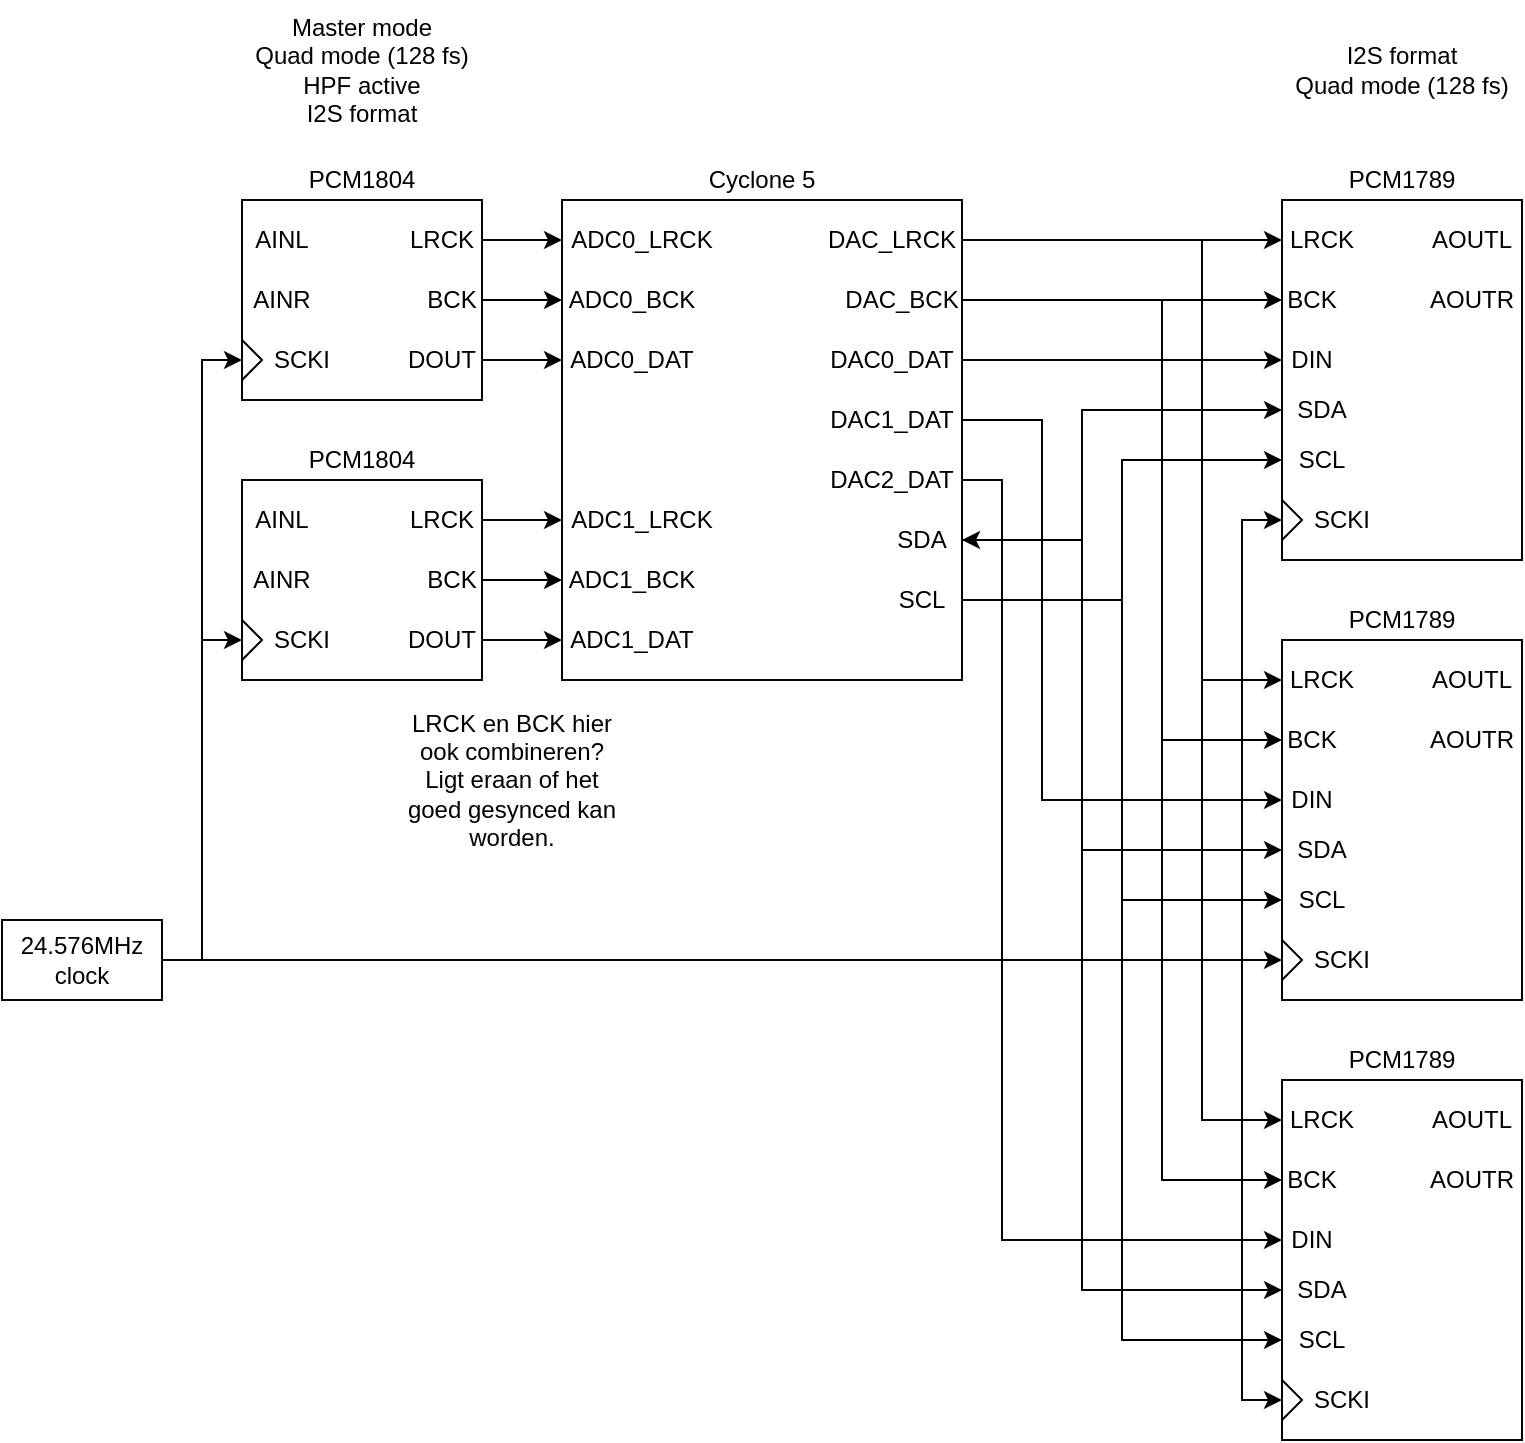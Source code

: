 <mxfile version="15.2.7" type="device"><diagram id="p92lw3P2E4ufOgVEMd1G" name="Page-1"><mxGraphModel dx="1292" dy="746" grid="1" gridSize="10" guides="1" tooltips="1" connect="1" arrows="1" fold="1" page="1" pageScale="1" pageWidth="1169" pageHeight="1654" math="0" shadow="0"><root><mxCell id="0"/><mxCell id="1" parent="0"/><mxCell id="anMJLh459ygj1N4UwhGa-28" style="edgeStyle=orthogonalEdgeStyle;rounded=0;orthogonalLoop=1;jettySize=auto;html=1;exitX=1;exitY=0.5;exitDx=0;exitDy=0;entryX=0;entryY=0.5;entryDx=0;entryDy=0;" edge="1" parent="1" source="anMJLh459ygj1N4UwhGa-11" target="anMJLh459ygj1N4UwhGa-25"><mxGeometry relative="1" as="geometry"/></mxCell><mxCell id="anMJLh459ygj1N4UwhGa-29" style="edgeStyle=orthogonalEdgeStyle;rounded=0;orthogonalLoop=1;jettySize=auto;html=1;exitX=1;exitY=0.5;exitDx=0;exitDy=0;entryX=0;entryY=0.5;entryDx=0;entryDy=0;" edge="1" parent="1" source="anMJLh459ygj1N4UwhGa-12" target="anMJLh459ygj1N4UwhGa-26"><mxGeometry relative="1" as="geometry"/></mxCell><mxCell id="anMJLh459ygj1N4UwhGa-30" style="edgeStyle=orthogonalEdgeStyle;rounded=0;orthogonalLoop=1;jettySize=auto;html=1;exitX=1;exitY=0.5;exitDx=0;exitDy=0;entryX=0;entryY=0.5;entryDx=0;entryDy=0;" edge="1" parent="1" source="anMJLh459ygj1N4UwhGa-13" target="anMJLh459ygj1N4UwhGa-27"><mxGeometry relative="1" as="geometry"/></mxCell><mxCell id="anMJLh459ygj1N4UwhGa-22" style="edgeStyle=orthogonalEdgeStyle;rounded=0;orthogonalLoop=1;jettySize=auto;html=1;exitX=1;exitY=0.5;exitDx=0;exitDy=0;entryX=0;entryY=0.5;entryDx=0;entryDy=0;" edge="1" parent="1" source="anMJLh459ygj1N4UwhGa-19" target="anMJLh459ygj1N4UwhGa-6"><mxGeometry relative="1" as="geometry"/></mxCell><mxCell id="anMJLh459ygj1N4UwhGa-23" style="edgeStyle=orthogonalEdgeStyle;rounded=0;orthogonalLoop=1;jettySize=auto;html=1;exitX=1;exitY=0.5;exitDx=0;exitDy=0;entryX=0;entryY=0.5;entryDx=0;entryDy=0;" edge="1" parent="1" source="anMJLh459ygj1N4UwhGa-20" target="anMJLh459ygj1N4UwhGa-7"><mxGeometry relative="1" as="geometry"/></mxCell><mxCell id="anMJLh459ygj1N4UwhGa-24" style="edgeStyle=orthogonalEdgeStyle;rounded=0;orthogonalLoop=1;jettySize=auto;html=1;exitX=1;exitY=0.5;exitDx=0;exitDy=0;entryX=0;entryY=0.5;entryDx=0;entryDy=0;" edge="1" parent="1" source="anMJLh459ygj1N4UwhGa-21" target="anMJLh459ygj1N4UwhGa-8"><mxGeometry relative="1" as="geometry"/></mxCell><mxCell id="anMJLh459ygj1N4UwhGa-33" style="edgeStyle=orthogonalEdgeStyle;rounded=0;orthogonalLoop=1;jettySize=auto;html=1;exitX=1;exitY=0.5;exitDx=0;exitDy=0;entryX=0;entryY=0.5;entryDx=0;entryDy=0;" edge="1" parent="1" source="anMJLh459ygj1N4UwhGa-31" target="anMJLh459ygj1N4UwhGa-14"><mxGeometry relative="1" as="geometry"><Array as="points"><mxPoint x="300" y="640"/><mxPoint x="300" y="340"/></Array></mxGeometry></mxCell><mxCell id="anMJLh459ygj1N4UwhGa-85" style="edgeStyle=orthogonalEdgeStyle;rounded=0;orthogonalLoop=1;jettySize=auto;html=1;exitX=1;exitY=0.5;exitDx=0;exitDy=0;entryX=0;entryY=0.5;entryDx=0;entryDy=0;startArrow=none;startFill=0;" edge="1" parent="1" source="anMJLh459ygj1N4UwhGa-31" target="anMJLh459ygj1N4UwhGa-74"><mxGeometry relative="1" as="geometry"/></mxCell><mxCell id="anMJLh459ygj1N4UwhGa-96" style="edgeStyle=orthogonalEdgeStyle;rounded=0;orthogonalLoop=1;jettySize=auto;html=1;exitX=1;exitY=0.5;exitDx=0;exitDy=0;entryX=0;entryY=0.5;entryDx=0;entryDy=0;startArrow=none;startFill=0;" edge="1" parent="1" source="anMJLh459ygj1N4UwhGa-31" target="anMJLh459ygj1N4UwhGa-63"><mxGeometry relative="1" as="geometry"><Array as="points"><mxPoint x="820" y="640"/><mxPoint x="820" y="860"/></Array></mxGeometry></mxCell><mxCell id="anMJLh459ygj1N4UwhGa-97" style="edgeStyle=orthogonalEdgeStyle;rounded=0;orthogonalLoop=1;jettySize=auto;html=1;exitX=1;exitY=0.5;exitDx=0;exitDy=0;entryX=0;entryY=0.5;entryDx=0;entryDy=0;startArrow=none;startFill=0;" edge="1" parent="1" source="anMJLh459ygj1N4UwhGa-31" target="anMJLh459ygj1N4UwhGa-52"><mxGeometry relative="1" as="geometry"/></mxCell><mxCell id="anMJLh459ygj1N4UwhGa-98" style="edgeStyle=orthogonalEdgeStyle;rounded=0;orthogonalLoop=1;jettySize=auto;html=1;exitX=1;exitY=0.5;exitDx=0;exitDy=0;entryX=0;entryY=0.5;entryDx=0;entryDy=0;startArrow=none;startFill=0;" edge="1" parent="1" source="anMJLh459ygj1N4UwhGa-31" target="anMJLh459ygj1N4UwhGa-9"><mxGeometry relative="1" as="geometry"><Array as="points"><mxPoint x="820" y="640"/><mxPoint x="820" y="420"/></Array></mxGeometry></mxCell><mxCell id="anMJLh459ygj1N4UwhGa-31" value="24.576MHz clock" style="rounded=0;whiteSpace=wrap;html=1;align=center;" vertex="1" parent="1"><mxGeometry x="200" y="620" width="80" height="40" as="geometry"/></mxCell><mxCell id="anMJLh459ygj1N4UwhGa-38" style="edgeStyle=orthogonalEdgeStyle;rounded=0;orthogonalLoop=1;jettySize=auto;html=1;exitX=1;exitY=0.5;exitDx=0;exitDy=0;entryX=0;entryY=0.5;entryDx=0;entryDy=0;startArrow=classic;startFill=1;" edge="1" parent="1" source="anMJLh459ygj1N4UwhGa-36" target="anMJLh459ygj1N4UwhGa-34"><mxGeometry relative="1" as="geometry"><Array as="points"><mxPoint x="740" y="430"/><mxPoint x="740" y="365"/></Array></mxGeometry></mxCell><mxCell id="anMJLh459ygj1N4UwhGa-39" style="edgeStyle=orthogonalEdgeStyle;rounded=0;orthogonalLoop=1;jettySize=auto;html=1;exitX=1;exitY=0.5;exitDx=0;exitDy=0;entryX=0;entryY=0.5;entryDx=0;entryDy=0;" edge="1" parent="1" source="anMJLh459ygj1N4UwhGa-37" target="anMJLh459ygj1N4UwhGa-35"><mxGeometry relative="1" as="geometry"><Array as="points"><mxPoint x="760" y="460"/><mxPoint x="760" y="390"/></Array></mxGeometry></mxCell><mxCell id="anMJLh459ygj1N4UwhGa-42" value="" style="group" vertex="1" connectable="0" parent="1"><mxGeometry x="320" y="240" width="120" height="120" as="geometry"/></mxCell><mxCell id="anMJLh459ygj1N4UwhGa-1" value="" style="rounded=0;whiteSpace=wrap;html=1;" vertex="1" parent="anMJLh459ygj1N4UwhGa-42"><mxGeometry y="20" width="120" height="100" as="geometry"/></mxCell><mxCell id="anMJLh459ygj1N4UwhGa-2" value="PCM1804" style="text;html=1;strokeColor=none;fillColor=none;align=center;verticalAlign=middle;whiteSpace=wrap;rounded=0;" vertex="1" parent="anMJLh459ygj1N4UwhGa-42"><mxGeometry x="25" width="70" height="20" as="geometry"/></mxCell><mxCell id="anMJLh459ygj1N4UwhGa-11" value="LRCK" style="text;html=1;strokeColor=none;fillColor=none;align=center;verticalAlign=middle;whiteSpace=wrap;rounded=0;" vertex="1" parent="anMJLh459ygj1N4UwhGa-42"><mxGeometry x="80" y="30" width="40" height="20" as="geometry"/></mxCell><mxCell id="anMJLh459ygj1N4UwhGa-12" value="BCK" style="text;html=1;strokeColor=none;fillColor=none;align=center;verticalAlign=middle;whiteSpace=wrap;rounded=0;" vertex="1" parent="anMJLh459ygj1N4UwhGa-42"><mxGeometry x="90" y="60" width="30" height="20" as="geometry"/></mxCell><mxCell id="anMJLh459ygj1N4UwhGa-13" value="DOUT" style="text;html=1;strokeColor=none;fillColor=none;align=center;verticalAlign=middle;whiteSpace=wrap;rounded=0;" vertex="1" parent="anMJLh459ygj1N4UwhGa-42"><mxGeometry x="80" y="90" width="40" height="20" as="geometry"/></mxCell><mxCell id="anMJLh459ygj1N4UwhGa-14" value="" style="triangle;whiteSpace=wrap;html=1;rotation=0;" vertex="1" parent="anMJLh459ygj1N4UwhGa-42"><mxGeometry y="90" width="10" height="20" as="geometry"/></mxCell><mxCell id="anMJLh459ygj1N4UwhGa-15" value="SCKI" style="text;html=1;strokeColor=none;fillColor=none;align=center;verticalAlign=middle;whiteSpace=wrap;rounded=0;" vertex="1" parent="anMJLh459ygj1N4UwhGa-42"><mxGeometry x="10" y="90" width="40" height="20" as="geometry"/></mxCell><mxCell id="anMJLh459ygj1N4UwhGa-40" value="AINL" style="text;html=1;strokeColor=none;fillColor=none;align=center;verticalAlign=middle;whiteSpace=wrap;rounded=0;" vertex="1" parent="anMJLh459ygj1N4UwhGa-42"><mxGeometry y="30" width="40" height="20" as="geometry"/></mxCell><mxCell id="anMJLh459ygj1N4UwhGa-104" value="AINR" style="text;html=1;strokeColor=none;fillColor=none;align=center;verticalAlign=middle;whiteSpace=wrap;rounded=0;" vertex="1" parent="anMJLh459ygj1N4UwhGa-42"><mxGeometry y="60" width="40" height="20" as="geometry"/></mxCell><mxCell id="anMJLh459ygj1N4UwhGa-43" value="" style="group" vertex="1" connectable="0" parent="1"><mxGeometry x="480" y="240" width="200" height="320" as="geometry"/></mxCell><mxCell id="anMJLh459ygj1N4UwhGa-17" value="" style="rounded=0;whiteSpace=wrap;html=1;align=left;" vertex="1" parent="anMJLh459ygj1N4UwhGa-43"><mxGeometry y="20" width="200" height="240" as="geometry"/></mxCell><mxCell id="anMJLh459ygj1N4UwhGa-18" value="Cyclone 5" style="text;html=1;strokeColor=none;fillColor=none;align=center;verticalAlign=middle;whiteSpace=wrap;rounded=0;" vertex="1" parent="anMJLh459ygj1N4UwhGa-43"><mxGeometry x="65" width="70" height="20" as="geometry"/></mxCell><mxCell id="anMJLh459ygj1N4UwhGa-19" value="DAC_LRCK" style="text;html=1;strokeColor=none;fillColor=none;align=center;verticalAlign=middle;whiteSpace=wrap;rounded=0;" vertex="1" parent="anMJLh459ygj1N4UwhGa-43"><mxGeometry x="130" y="30" width="70" height="20" as="geometry"/></mxCell><mxCell id="anMJLh459ygj1N4UwhGa-20" value="DAC_BCK" style="text;html=1;strokeColor=none;fillColor=none;align=center;verticalAlign=middle;whiteSpace=wrap;rounded=0;" vertex="1" parent="anMJLh459ygj1N4UwhGa-43"><mxGeometry x="140" y="60" width="60" height="20" as="geometry"/></mxCell><mxCell id="anMJLh459ygj1N4UwhGa-21" value="DAC0_DAT" style="text;html=1;strokeColor=none;fillColor=none;align=center;verticalAlign=middle;whiteSpace=wrap;rounded=0;" vertex="1" parent="anMJLh459ygj1N4UwhGa-43"><mxGeometry x="130" y="90" width="70" height="20" as="geometry"/></mxCell><mxCell id="anMJLh459ygj1N4UwhGa-25" value="ADC0_LRCK" style="text;html=1;strokeColor=none;fillColor=none;align=center;verticalAlign=middle;whiteSpace=wrap;rounded=0;" vertex="1" parent="anMJLh459ygj1N4UwhGa-43"><mxGeometry y="30" width="80" height="20" as="geometry"/></mxCell><mxCell id="anMJLh459ygj1N4UwhGa-26" value="ADC0_BCK" style="text;html=1;strokeColor=none;fillColor=none;align=center;verticalAlign=middle;whiteSpace=wrap;rounded=0;" vertex="1" parent="anMJLh459ygj1N4UwhGa-43"><mxGeometry y="60" width="70" height="20" as="geometry"/></mxCell><mxCell id="anMJLh459ygj1N4UwhGa-27" value="ADC0_DAT" style="text;html=1;strokeColor=none;fillColor=none;align=center;verticalAlign=middle;whiteSpace=wrap;rounded=0;" vertex="1" parent="anMJLh459ygj1N4UwhGa-43"><mxGeometry y="90" width="70" height="20" as="geometry"/></mxCell><mxCell id="anMJLh459ygj1N4UwhGa-36" value="SDA" style="text;html=1;strokeColor=none;fillColor=none;align=center;verticalAlign=middle;whiteSpace=wrap;rounded=0;" vertex="1" parent="anMJLh459ygj1N4UwhGa-43"><mxGeometry x="160" y="180" width="40" height="20" as="geometry"/></mxCell><mxCell id="anMJLh459ygj1N4UwhGa-37" value="SCL" style="text;html=1;strokeColor=none;fillColor=none;align=center;verticalAlign=middle;whiteSpace=wrap;rounded=0;" vertex="1" parent="anMJLh459ygj1N4UwhGa-43"><mxGeometry x="160" y="210" width="40" height="20" as="geometry"/></mxCell><mxCell id="anMJLh459ygj1N4UwhGa-77" value="DAC1_DAT" style="text;html=1;strokeColor=none;fillColor=none;align=center;verticalAlign=middle;whiteSpace=wrap;rounded=0;" vertex="1" parent="anMJLh459ygj1N4UwhGa-43"><mxGeometry x="130" y="120" width="70" height="20" as="geometry"/></mxCell><mxCell id="anMJLh459ygj1N4UwhGa-78" value="DAC2_DAT" style="text;html=1;strokeColor=none;fillColor=none;align=center;verticalAlign=middle;whiteSpace=wrap;rounded=0;" vertex="1" parent="anMJLh459ygj1N4UwhGa-43"><mxGeometry x="130" y="150" width="70" height="20" as="geometry"/></mxCell><mxCell id="anMJLh459ygj1N4UwhGa-79" value="ADC1_DAT" style="text;html=1;strokeColor=none;fillColor=none;align=center;verticalAlign=middle;whiteSpace=wrap;rounded=0;" vertex="1" parent="anMJLh459ygj1N4UwhGa-43"><mxGeometry y="230" width="70" height="20" as="geometry"/></mxCell><mxCell id="anMJLh459ygj1N4UwhGa-80" value="ADC1_BCK" style="text;html=1;strokeColor=none;fillColor=none;align=center;verticalAlign=middle;whiteSpace=wrap;rounded=0;" vertex="1" parent="anMJLh459ygj1N4UwhGa-43"><mxGeometry y="200" width="70" height="20" as="geometry"/></mxCell><mxCell id="anMJLh459ygj1N4UwhGa-81" value="ADC1_LRCK" style="text;html=1;strokeColor=none;fillColor=none;align=center;verticalAlign=middle;whiteSpace=wrap;rounded=0;" vertex="1" parent="anMJLh459ygj1N4UwhGa-43"><mxGeometry y="170" width="80" height="20" as="geometry"/></mxCell><mxCell id="anMJLh459ygj1N4UwhGa-44" value="" style="group" vertex="1" connectable="0" parent="1"><mxGeometry x="840" y="240" width="120" height="200" as="geometry"/></mxCell><mxCell id="anMJLh459ygj1N4UwhGa-4" value="" style="rounded=0;whiteSpace=wrap;html=1;" vertex="1" parent="anMJLh459ygj1N4UwhGa-44"><mxGeometry y="20" width="120" height="180" as="geometry"/></mxCell><mxCell id="anMJLh459ygj1N4UwhGa-5" value="PCM1789" style="text;html=1;strokeColor=none;fillColor=none;align=center;verticalAlign=middle;whiteSpace=wrap;rounded=0;" vertex="1" parent="anMJLh459ygj1N4UwhGa-44"><mxGeometry x="25" width="70" height="20" as="geometry"/></mxCell><mxCell id="anMJLh459ygj1N4UwhGa-6" value="LRCK" style="text;html=1;strokeColor=none;fillColor=none;align=center;verticalAlign=middle;whiteSpace=wrap;rounded=0;" vertex="1" parent="anMJLh459ygj1N4UwhGa-44"><mxGeometry y="30" width="40" height="20" as="geometry"/></mxCell><mxCell id="anMJLh459ygj1N4UwhGa-7" value="BCK" style="text;html=1;strokeColor=none;fillColor=none;align=center;verticalAlign=middle;whiteSpace=wrap;rounded=0;" vertex="1" parent="anMJLh459ygj1N4UwhGa-44"><mxGeometry y="60" width="30" height="20" as="geometry"/></mxCell><mxCell id="anMJLh459ygj1N4UwhGa-8" value="DIN" style="text;html=1;strokeColor=none;fillColor=none;align=center;verticalAlign=middle;whiteSpace=wrap;rounded=0;" vertex="1" parent="anMJLh459ygj1N4UwhGa-44"><mxGeometry y="90" width="30" height="20" as="geometry"/></mxCell><mxCell id="anMJLh459ygj1N4UwhGa-9" value="" style="triangle;whiteSpace=wrap;html=1;rotation=0;" vertex="1" parent="anMJLh459ygj1N4UwhGa-44"><mxGeometry y="170" width="10" height="20" as="geometry"/></mxCell><mxCell id="anMJLh459ygj1N4UwhGa-10" value="SCKI" style="text;html=1;strokeColor=none;fillColor=none;align=center;verticalAlign=middle;whiteSpace=wrap;rounded=0;" vertex="1" parent="anMJLh459ygj1N4UwhGa-44"><mxGeometry x="10" y="170" width="40" height="20" as="geometry"/></mxCell><mxCell id="anMJLh459ygj1N4UwhGa-34" value="SDA" style="text;html=1;strokeColor=none;fillColor=none;align=center;verticalAlign=middle;whiteSpace=wrap;rounded=0;" vertex="1" parent="anMJLh459ygj1N4UwhGa-44"><mxGeometry y="115" width="40" height="20" as="geometry"/></mxCell><mxCell id="anMJLh459ygj1N4UwhGa-35" value="SCL" style="text;html=1;strokeColor=none;fillColor=none;align=center;verticalAlign=middle;whiteSpace=wrap;rounded=0;" vertex="1" parent="anMJLh459ygj1N4UwhGa-44"><mxGeometry y="140" width="40" height="20" as="geometry"/></mxCell><mxCell id="anMJLh459ygj1N4UwhGa-41" value="AOUTL" style="text;html=1;strokeColor=none;fillColor=none;align=center;verticalAlign=middle;whiteSpace=wrap;rounded=0;" vertex="1" parent="anMJLh459ygj1N4UwhGa-44"><mxGeometry x="70" y="30" width="50" height="20" as="geometry"/></mxCell><mxCell id="anMJLh459ygj1N4UwhGa-101" value="AOUTR" style="text;html=1;strokeColor=none;fillColor=none;align=center;verticalAlign=middle;whiteSpace=wrap;rounded=0;" vertex="1" parent="anMJLh459ygj1N4UwhGa-44"><mxGeometry x="70" y="60" width="50" height="20" as="geometry"/></mxCell><mxCell id="anMJLh459ygj1N4UwhGa-45" value="Master mode&lt;br&gt;Quad mode (128 fs)&lt;br&gt;HPF active&lt;br&gt;I2S format" style="text;html=1;strokeColor=none;fillColor=none;align=center;verticalAlign=middle;whiteSpace=wrap;rounded=0;" vertex="1" parent="1"><mxGeometry x="320" y="160" width="120" height="70" as="geometry"/></mxCell><mxCell id="anMJLh459ygj1N4UwhGa-46" value="" style="group" vertex="1" connectable="0" parent="1"><mxGeometry x="840" y="460" width="120" height="200" as="geometry"/></mxCell><mxCell id="anMJLh459ygj1N4UwhGa-47" value="" style="rounded=0;whiteSpace=wrap;html=1;" vertex="1" parent="anMJLh459ygj1N4UwhGa-46"><mxGeometry y="20" width="120" height="180" as="geometry"/></mxCell><mxCell id="anMJLh459ygj1N4UwhGa-48" value="PCM1789" style="text;html=1;strokeColor=none;fillColor=none;align=center;verticalAlign=middle;whiteSpace=wrap;rounded=0;" vertex="1" parent="anMJLh459ygj1N4UwhGa-46"><mxGeometry x="25" width="70" height="20" as="geometry"/></mxCell><mxCell id="anMJLh459ygj1N4UwhGa-49" value="LRCK" style="text;html=1;strokeColor=none;fillColor=none;align=center;verticalAlign=middle;whiteSpace=wrap;rounded=0;" vertex="1" parent="anMJLh459ygj1N4UwhGa-46"><mxGeometry y="30" width="40" height="20" as="geometry"/></mxCell><mxCell id="anMJLh459ygj1N4UwhGa-50" value="BCK" style="text;html=1;strokeColor=none;fillColor=none;align=center;verticalAlign=middle;whiteSpace=wrap;rounded=0;" vertex="1" parent="anMJLh459ygj1N4UwhGa-46"><mxGeometry y="60" width="30" height="20" as="geometry"/></mxCell><mxCell id="anMJLh459ygj1N4UwhGa-51" value="DIN" style="text;html=1;strokeColor=none;fillColor=none;align=center;verticalAlign=middle;whiteSpace=wrap;rounded=0;" vertex="1" parent="anMJLh459ygj1N4UwhGa-46"><mxGeometry y="90" width="30" height="20" as="geometry"/></mxCell><mxCell id="anMJLh459ygj1N4UwhGa-52" value="" style="triangle;whiteSpace=wrap;html=1;rotation=0;" vertex="1" parent="anMJLh459ygj1N4UwhGa-46"><mxGeometry y="170" width="10" height="20" as="geometry"/></mxCell><mxCell id="anMJLh459ygj1N4UwhGa-53" value="SCKI" style="text;html=1;strokeColor=none;fillColor=none;align=center;verticalAlign=middle;whiteSpace=wrap;rounded=0;" vertex="1" parent="anMJLh459ygj1N4UwhGa-46"><mxGeometry x="10" y="170" width="40" height="20" as="geometry"/></mxCell><mxCell id="anMJLh459ygj1N4UwhGa-54" value="SDA" style="text;html=1;strokeColor=none;fillColor=none;align=center;verticalAlign=middle;whiteSpace=wrap;rounded=0;" vertex="1" parent="anMJLh459ygj1N4UwhGa-46"><mxGeometry y="115" width="40" height="20" as="geometry"/></mxCell><mxCell id="anMJLh459ygj1N4UwhGa-55" value="SCL" style="text;html=1;strokeColor=none;fillColor=none;align=center;verticalAlign=middle;whiteSpace=wrap;rounded=0;" vertex="1" parent="anMJLh459ygj1N4UwhGa-46"><mxGeometry y="140" width="40" height="20" as="geometry"/></mxCell><mxCell id="anMJLh459ygj1N4UwhGa-56" value="AOUTL" style="text;html=1;strokeColor=none;fillColor=none;align=center;verticalAlign=middle;whiteSpace=wrap;rounded=0;" vertex="1" parent="anMJLh459ygj1N4UwhGa-46"><mxGeometry x="70" y="30" width="50" height="20" as="geometry"/></mxCell><mxCell id="anMJLh459ygj1N4UwhGa-100" value="AOUTR" style="text;html=1;strokeColor=none;fillColor=none;align=center;verticalAlign=middle;whiteSpace=wrap;rounded=0;" vertex="1" parent="anMJLh459ygj1N4UwhGa-46"><mxGeometry x="70" y="60" width="50" height="20" as="geometry"/></mxCell><mxCell id="anMJLh459ygj1N4UwhGa-57" value="" style="group" vertex="1" connectable="0" parent="1"><mxGeometry x="840" y="680" width="120" height="200" as="geometry"/></mxCell><mxCell id="anMJLh459ygj1N4UwhGa-58" value="" style="rounded=0;whiteSpace=wrap;html=1;" vertex="1" parent="anMJLh459ygj1N4UwhGa-57"><mxGeometry y="20" width="120" height="180" as="geometry"/></mxCell><mxCell id="anMJLh459ygj1N4UwhGa-59" value="PCM1789" style="text;html=1;strokeColor=none;fillColor=none;align=center;verticalAlign=middle;whiteSpace=wrap;rounded=0;" vertex="1" parent="anMJLh459ygj1N4UwhGa-57"><mxGeometry x="25" width="70" height="20" as="geometry"/></mxCell><mxCell id="anMJLh459ygj1N4UwhGa-60" value="LRCK" style="text;html=1;strokeColor=none;fillColor=none;align=center;verticalAlign=middle;whiteSpace=wrap;rounded=0;" vertex="1" parent="anMJLh459ygj1N4UwhGa-57"><mxGeometry y="30" width="40" height="20" as="geometry"/></mxCell><mxCell id="anMJLh459ygj1N4UwhGa-61" value="BCK" style="text;html=1;strokeColor=none;fillColor=none;align=center;verticalAlign=middle;whiteSpace=wrap;rounded=0;" vertex="1" parent="anMJLh459ygj1N4UwhGa-57"><mxGeometry y="60" width="30" height="20" as="geometry"/></mxCell><mxCell id="anMJLh459ygj1N4UwhGa-62" value="DIN" style="text;html=1;strokeColor=none;fillColor=none;align=center;verticalAlign=middle;whiteSpace=wrap;rounded=0;" vertex="1" parent="anMJLh459ygj1N4UwhGa-57"><mxGeometry y="90" width="30" height="20" as="geometry"/></mxCell><mxCell id="anMJLh459ygj1N4UwhGa-63" value="" style="triangle;whiteSpace=wrap;html=1;rotation=0;" vertex="1" parent="anMJLh459ygj1N4UwhGa-57"><mxGeometry y="170" width="10" height="20" as="geometry"/></mxCell><mxCell id="anMJLh459ygj1N4UwhGa-64" value="SCKI" style="text;html=1;strokeColor=none;fillColor=none;align=center;verticalAlign=middle;whiteSpace=wrap;rounded=0;" vertex="1" parent="anMJLh459ygj1N4UwhGa-57"><mxGeometry x="10" y="170" width="40" height="20" as="geometry"/></mxCell><mxCell id="anMJLh459ygj1N4UwhGa-65" value="SDA" style="text;html=1;strokeColor=none;fillColor=none;align=center;verticalAlign=middle;whiteSpace=wrap;rounded=0;" vertex="1" parent="anMJLh459ygj1N4UwhGa-57"><mxGeometry y="115" width="40" height="20" as="geometry"/></mxCell><mxCell id="anMJLh459ygj1N4UwhGa-66" value="SCL" style="text;html=1;strokeColor=none;fillColor=none;align=center;verticalAlign=middle;whiteSpace=wrap;rounded=0;" vertex="1" parent="anMJLh459ygj1N4UwhGa-57"><mxGeometry y="140" width="40" height="20" as="geometry"/></mxCell><mxCell id="anMJLh459ygj1N4UwhGa-67" value="AOUTL" style="text;html=1;strokeColor=none;fillColor=none;align=center;verticalAlign=middle;whiteSpace=wrap;rounded=0;" vertex="1" parent="anMJLh459ygj1N4UwhGa-57"><mxGeometry x="70" y="30" width="50" height="20" as="geometry"/></mxCell><mxCell id="anMJLh459ygj1N4UwhGa-103" value="AOUTR" style="text;html=1;strokeColor=none;fillColor=none;align=center;verticalAlign=middle;whiteSpace=wrap;rounded=0;" vertex="1" parent="anMJLh459ygj1N4UwhGa-57"><mxGeometry x="70" y="60" width="50" height="20" as="geometry"/></mxCell><mxCell id="anMJLh459ygj1N4UwhGa-68" value="" style="group" vertex="1" connectable="0" parent="1"><mxGeometry x="320" y="380" width="120" height="120" as="geometry"/></mxCell><mxCell id="anMJLh459ygj1N4UwhGa-69" value="" style="rounded=0;whiteSpace=wrap;html=1;" vertex="1" parent="anMJLh459ygj1N4UwhGa-68"><mxGeometry y="20" width="120" height="100" as="geometry"/></mxCell><mxCell id="anMJLh459ygj1N4UwhGa-70" value="PCM1804" style="text;html=1;strokeColor=none;fillColor=none;align=center;verticalAlign=middle;whiteSpace=wrap;rounded=0;" vertex="1" parent="anMJLh459ygj1N4UwhGa-68"><mxGeometry x="25" width="70" height="20" as="geometry"/></mxCell><mxCell id="anMJLh459ygj1N4UwhGa-71" value="LRCK" style="text;html=1;strokeColor=none;fillColor=none;align=center;verticalAlign=middle;whiteSpace=wrap;rounded=0;" vertex="1" parent="anMJLh459ygj1N4UwhGa-68"><mxGeometry x="80" y="30" width="40" height="20" as="geometry"/></mxCell><mxCell id="anMJLh459ygj1N4UwhGa-72" value="BCK" style="text;html=1;strokeColor=none;fillColor=none;align=center;verticalAlign=middle;whiteSpace=wrap;rounded=0;" vertex="1" parent="anMJLh459ygj1N4UwhGa-68"><mxGeometry x="90" y="60" width="30" height="20" as="geometry"/></mxCell><mxCell id="anMJLh459ygj1N4UwhGa-73" value="DOUT" style="text;html=1;strokeColor=none;fillColor=none;align=center;verticalAlign=middle;whiteSpace=wrap;rounded=0;" vertex="1" parent="anMJLh459ygj1N4UwhGa-68"><mxGeometry x="80" y="90" width="40" height="20" as="geometry"/></mxCell><mxCell id="anMJLh459ygj1N4UwhGa-74" value="" style="triangle;whiteSpace=wrap;html=1;rotation=0;" vertex="1" parent="anMJLh459ygj1N4UwhGa-68"><mxGeometry y="90" width="10" height="20" as="geometry"/></mxCell><mxCell id="anMJLh459ygj1N4UwhGa-75" value="SCKI" style="text;html=1;strokeColor=none;fillColor=none;align=center;verticalAlign=middle;whiteSpace=wrap;rounded=0;" vertex="1" parent="anMJLh459ygj1N4UwhGa-68"><mxGeometry x="10" y="90" width="40" height="20" as="geometry"/></mxCell><mxCell id="anMJLh459ygj1N4UwhGa-76" value="AINL" style="text;html=1;strokeColor=none;fillColor=none;align=center;verticalAlign=middle;whiteSpace=wrap;rounded=0;" vertex="1" parent="anMJLh459ygj1N4UwhGa-68"><mxGeometry y="30" width="40" height="20" as="geometry"/></mxCell><mxCell id="anMJLh459ygj1N4UwhGa-105" value="AINR" style="text;html=1;strokeColor=none;fillColor=none;align=center;verticalAlign=middle;whiteSpace=wrap;rounded=0;" vertex="1" parent="anMJLh459ygj1N4UwhGa-68"><mxGeometry y="60" width="40" height="20" as="geometry"/></mxCell><mxCell id="anMJLh459ygj1N4UwhGa-82" style="edgeStyle=orthogonalEdgeStyle;rounded=0;orthogonalLoop=1;jettySize=auto;html=1;exitX=1;exitY=0.5;exitDx=0;exitDy=0;entryX=0;entryY=0.5;entryDx=0;entryDy=0;startArrow=none;startFill=0;" edge="1" parent="1" source="anMJLh459ygj1N4UwhGa-71" target="anMJLh459ygj1N4UwhGa-81"><mxGeometry relative="1" as="geometry"/></mxCell><mxCell id="anMJLh459ygj1N4UwhGa-83" style="edgeStyle=orthogonalEdgeStyle;rounded=0;orthogonalLoop=1;jettySize=auto;html=1;exitX=1;exitY=0.5;exitDx=0;exitDy=0;entryX=0;entryY=0.5;entryDx=0;entryDy=0;startArrow=none;startFill=0;" edge="1" parent="1" source="anMJLh459ygj1N4UwhGa-72" target="anMJLh459ygj1N4UwhGa-80"><mxGeometry relative="1" as="geometry"/></mxCell><mxCell id="anMJLh459ygj1N4UwhGa-84" style="edgeStyle=orthogonalEdgeStyle;rounded=0;orthogonalLoop=1;jettySize=auto;html=1;exitX=1;exitY=0.5;exitDx=0;exitDy=0;entryX=0;entryY=0.5;entryDx=0;entryDy=0;startArrow=none;startFill=0;" edge="1" parent="1" source="anMJLh459ygj1N4UwhGa-73" target="anMJLh459ygj1N4UwhGa-79"><mxGeometry relative="1" as="geometry"/></mxCell><mxCell id="anMJLh459ygj1N4UwhGa-86" style="edgeStyle=orthogonalEdgeStyle;rounded=0;orthogonalLoop=1;jettySize=auto;html=1;exitX=1;exitY=0.5;exitDx=0;exitDy=0;entryX=0;entryY=0.5;entryDx=0;entryDy=0;startArrow=none;startFill=0;" edge="1" parent="1" source="anMJLh459ygj1N4UwhGa-77" target="anMJLh459ygj1N4UwhGa-51"><mxGeometry relative="1" as="geometry"><Array as="points"><mxPoint x="720" y="370"/><mxPoint x="720" y="560"/></Array></mxGeometry></mxCell><mxCell id="anMJLh459ygj1N4UwhGa-87" style="edgeStyle=orthogonalEdgeStyle;rounded=0;orthogonalLoop=1;jettySize=auto;html=1;exitX=1;exitY=0.5;exitDx=0;exitDy=0;entryX=0;entryY=0.5;entryDx=0;entryDy=0;startArrow=none;startFill=0;" edge="1" parent="1" source="anMJLh459ygj1N4UwhGa-78" target="anMJLh459ygj1N4UwhGa-62"><mxGeometry relative="1" as="geometry"><Array as="points"><mxPoint x="700" y="400"/><mxPoint x="700" y="780"/></Array></mxGeometry></mxCell><mxCell id="anMJLh459ygj1N4UwhGa-88" style="edgeStyle=orthogonalEdgeStyle;rounded=0;orthogonalLoop=1;jettySize=auto;html=1;exitX=1;exitY=0.5;exitDx=0;exitDy=0;entryX=0;entryY=0.5;entryDx=0;entryDy=0;startArrow=none;startFill=0;" edge="1" parent="1" source="anMJLh459ygj1N4UwhGa-19" target="anMJLh459ygj1N4UwhGa-49"><mxGeometry relative="1" as="geometry"><Array as="points"><mxPoint x="800" y="280"/><mxPoint x="800" y="500"/></Array></mxGeometry></mxCell><mxCell id="anMJLh459ygj1N4UwhGa-89" style="edgeStyle=orthogonalEdgeStyle;rounded=0;orthogonalLoop=1;jettySize=auto;html=1;exitX=1;exitY=0.5;exitDx=0;exitDy=0;entryX=0;entryY=0.5;entryDx=0;entryDy=0;startArrow=none;startFill=0;" edge="1" parent="1" source="anMJLh459ygj1N4UwhGa-19" target="anMJLh459ygj1N4UwhGa-60"><mxGeometry relative="1" as="geometry"><Array as="points"><mxPoint x="800" y="280"/><mxPoint x="800" y="720"/></Array></mxGeometry></mxCell><mxCell id="anMJLh459ygj1N4UwhGa-90" style="edgeStyle=orthogonalEdgeStyle;rounded=0;orthogonalLoop=1;jettySize=auto;html=1;exitX=1;exitY=0.5;exitDx=0;exitDy=0;entryX=0;entryY=0.5;entryDx=0;entryDy=0;startArrow=none;startFill=0;" edge="1" parent="1" source="anMJLh459ygj1N4UwhGa-20" target="anMJLh459ygj1N4UwhGa-50"><mxGeometry relative="1" as="geometry"><Array as="points"><mxPoint x="780" y="310"/><mxPoint x="780" y="530"/></Array></mxGeometry></mxCell><mxCell id="anMJLh459ygj1N4UwhGa-91" style="edgeStyle=orthogonalEdgeStyle;rounded=0;orthogonalLoop=1;jettySize=auto;html=1;exitX=1;exitY=0.5;exitDx=0;exitDy=0;entryX=0;entryY=0.5;entryDx=0;entryDy=0;startArrow=none;startFill=0;" edge="1" parent="1" source="anMJLh459ygj1N4UwhGa-20" target="anMJLh459ygj1N4UwhGa-61"><mxGeometry relative="1" as="geometry"><Array as="points"><mxPoint x="780" y="310"/><mxPoint x="780" y="750"/></Array></mxGeometry></mxCell><mxCell id="anMJLh459ygj1N4UwhGa-92" style="edgeStyle=orthogonalEdgeStyle;rounded=0;orthogonalLoop=1;jettySize=auto;html=1;exitX=1;exitY=0.5;exitDx=0;exitDy=0;entryX=0;entryY=0.5;entryDx=0;entryDy=0;startArrow=none;startFill=0;" edge="1" parent="1" source="anMJLh459ygj1N4UwhGa-37" target="anMJLh459ygj1N4UwhGa-66"><mxGeometry relative="1" as="geometry"><Array as="points"><mxPoint x="760" y="460"/><mxPoint x="760" y="830"/></Array></mxGeometry></mxCell><mxCell id="anMJLh459ygj1N4UwhGa-93" style="edgeStyle=orthogonalEdgeStyle;rounded=0;orthogonalLoop=1;jettySize=auto;html=1;exitX=1;exitY=0.5;exitDx=0;exitDy=0;entryX=0;entryY=0.5;entryDx=0;entryDy=0;startArrow=none;startFill=0;" edge="1" parent="1" source="anMJLh459ygj1N4UwhGa-37" target="anMJLh459ygj1N4UwhGa-55"><mxGeometry relative="1" as="geometry"><Array as="points"><mxPoint x="760" y="460"/><mxPoint x="760" y="610"/></Array></mxGeometry></mxCell><mxCell id="anMJLh459ygj1N4UwhGa-94" style="edgeStyle=orthogonalEdgeStyle;rounded=0;orthogonalLoop=1;jettySize=auto;html=1;exitX=1;exitY=0.5;exitDx=0;exitDy=0;entryX=0;entryY=0.5;entryDx=0;entryDy=0;startArrow=none;startFill=0;" edge="1" parent="1" source="anMJLh459ygj1N4UwhGa-36" target="anMJLh459ygj1N4UwhGa-54"><mxGeometry relative="1" as="geometry"><Array as="points"><mxPoint x="740" y="430"/><mxPoint x="740" y="585"/></Array></mxGeometry></mxCell><mxCell id="anMJLh459ygj1N4UwhGa-95" style="edgeStyle=orthogonalEdgeStyle;rounded=0;orthogonalLoop=1;jettySize=auto;html=1;exitX=1;exitY=0.5;exitDx=0;exitDy=0;entryX=0;entryY=0.5;entryDx=0;entryDy=0;startArrow=none;startFill=0;" edge="1" parent="1" source="anMJLh459ygj1N4UwhGa-36" target="anMJLh459ygj1N4UwhGa-65"><mxGeometry relative="1" as="geometry"><Array as="points"><mxPoint x="740" y="430"/><mxPoint x="740" y="805"/></Array></mxGeometry></mxCell><mxCell id="anMJLh459ygj1N4UwhGa-99" value="I2S format&lt;br&gt;Quad mode (128 fs)&lt;br&gt;" style="text;html=1;strokeColor=none;fillColor=none;align=center;verticalAlign=middle;whiteSpace=wrap;rounded=0;" vertex="1" parent="1"><mxGeometry x="840" y="160" width="120" height="70" as="geometry"/></mxCell><mxCell id="anMJLh459ygj1N4UwhGa-106" value="LRCK en BCK hier ook combineren? Ligt eraan of het goed gesynced kan worden." style="text;html=1;strokeColor=none;fillColor=none;align=center;verticalAlign=middle;whiteSpace=wrap;rounded=0;" vertex="1" parent="1"><mxGeometry x="400" y="510" width="110" height="80" as="geometry"/></mxCell></root></mxGraphModel></diagram></mxfile>